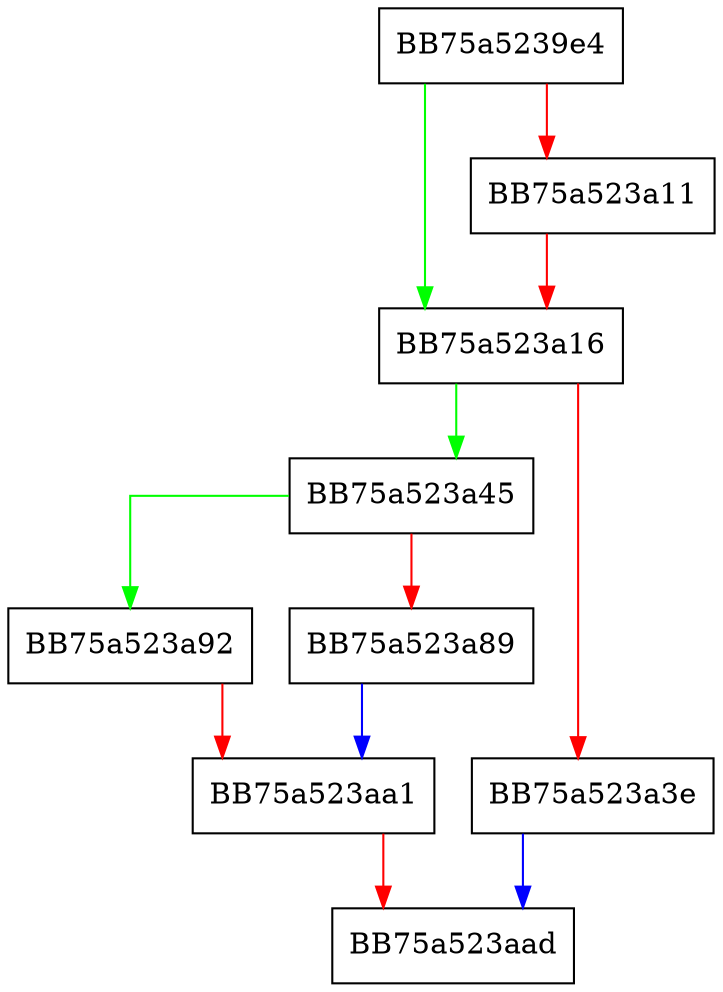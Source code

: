 digraph UtilConvertUtf8ToWideChar {
  node [shape="box"];
  graph [splines=ortho];
  BB75a5239e4 -> BB75a523a16 [color="green"];
  BB75a5239e4 -> BB75a523a11 [color="red"];
  BB75a523a11 -> BB75a523a16 [color="red"];
  BB75a523a16 -> BB75a523a45 [color="green"];
  BB75a523a16 -> BB75a523a3e [color="red"];
  BB75a523a3e -> BB75a523aad [color="blue"];
  BB75a523a45 -> BB75a523a92 [color="green"];
  BB75a523a45 -> BB75a523a89 [color="red"];
  BB75a523a89 -> BB75a523aa1 [color="blue"];
  BB75a523a92 -> BB75a523aa1 [color="red"];
  BB75a523aa1 -> BB75a523aad [color="red"];
}